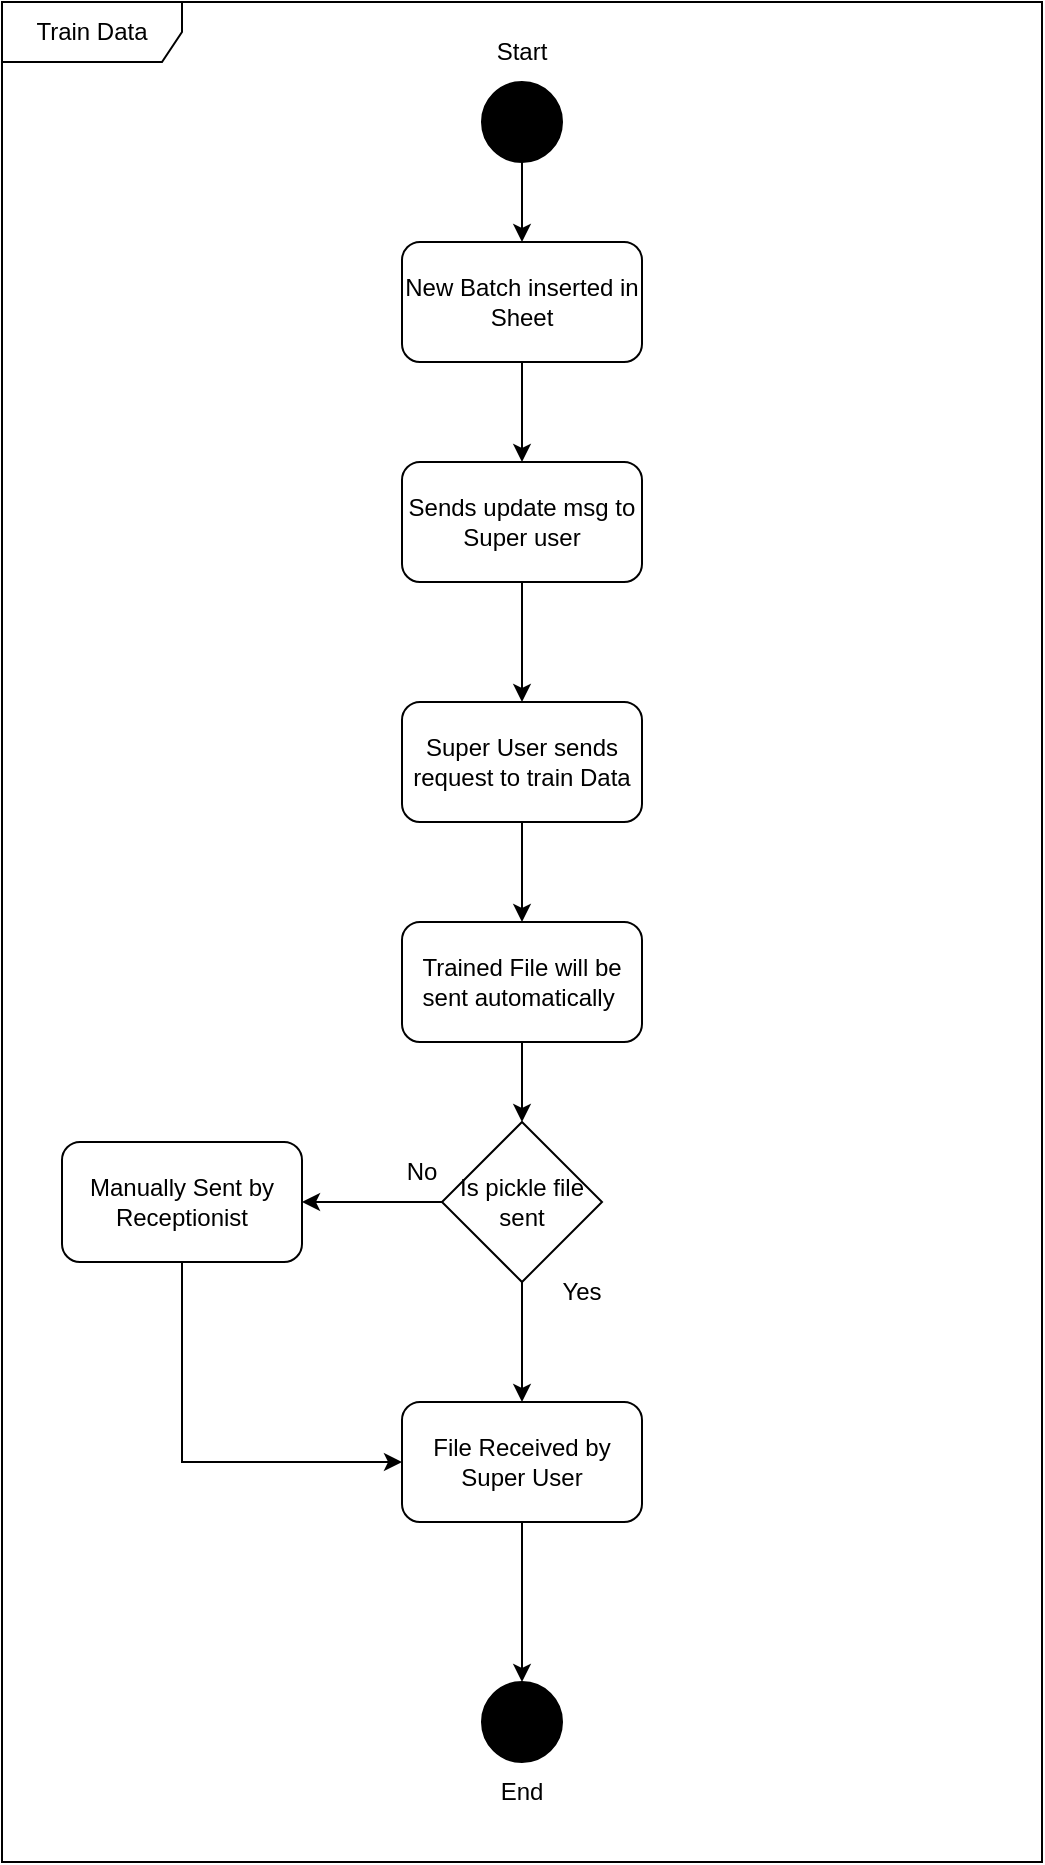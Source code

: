 <mxfile version="20.6.0" type="onedrive"><diagram id="qCj-E8mUj0sUgNuzGcjl" name="Page-1"><mxGraphModel grid="1" page="1" gridSize="10" guides="1" tooltips="1" connect="1" arrows="1" fold="1" pageScale="1" pageWidth="850" pageHeight="1100" math="0" shadow="0"><root><mxCell id="0"/><mxCell id="1" parent="0"/><mxCell id="nz3gRtZa_aRbdhXFevFU-12" style="edgeStyle=orthogonalEdgeStyle;rounded=0;orthogonalLoop=1;jettySize=auto;html=1;entryX=0.5;entryY=0;entryDx=0;entryDy=0;" edge="1" parent="1" source="nz3gRtZa_aRbdhXFevFU-1" target="nz3gRtZa_aRbdhXFevFU-2"><mxGeometry relative="1" as="geometry"/></mxCell><mxCell id="nz3gRtZa_aRbdhXFevFU-1" value="" style="ellipse;whiteSpace=wrap;html=1;aspect=fixed;strokeColor=#000000;fillColor=#000000;" vertex="1" parent="1"><mxGeometry x="400" y="120" width="40" height="40" as="geometry"/></mxCell><mxCell id="nz3gRtZa_aRbdhXFevFU-13" style="edgeStyle=orthogonalEdgeStyle;rounded=0;orthogonalLoop=1;jettySize=auto;html=1;entryX=0.5;entryY=0;entryDx=0;entryDy=0;" edge="1" parent="1" source="nz3gRtZa_aRbdhXFevFU-2" target="nz3gRtZa_aRbdhXFevFU-3"><mxGeometry relative="1" as="geometry"/></mxCell><mxCell id="nz3gRtZa_aRbdhXFevFU-2" value="New Batch inserted in Sheet" style="rounded=1;whiteSpace=wrap;html=1;" vertex="1" parent="1"><mxGeometry x="360" y="200" width="120" height="60" as="geometry"/></mxCell><mxCell id="nz3gRtZa_aRbdhXFevFU-14" style="edgeStyle=orthogonalEdgeStyle;rounded=0;orthogonalLoop=1;jettySize=auto;html=1;entryX=0.5;entryY=0;entryDx=0;entryDy=0;" edge="1" parent="1" source="nz3gRtZa_aRbdhXFevFU-3" target="nz3gRtZa_aRbdhXFevFU-4"><mxGeometry relative="1" as="geometry"/></mxCell><mxCell id="nz3gRtZa_aRbdhXFevFU-3" value="Sends update msg to Super user" style="rounded=1;whiteSpace=wrap;html=1;" vertex="1" parent="1"><mxGeometry x="360" y="310" width="120" height="60" as="geometry"/></mxCell><mxCell id="nz3gRtZa_aRbdhXFevFU-16" style="edgeStyle=orthogonalEdgeStyle;rounded=0;orthogonalLoop=1;jettySize=auto;html=1;entryX=0.5;entryY=0;entryDx=0;entryDy=0;" edge="1" parent="1" source="nz3gRtZa_aRbdhXFevFU-4" target="nz3gRtZa_aRbdhXFevFU-9"><mxGeometry relative="1" as="geometry"/></mxCell><mxCell id="nz3gRtZa_aRbdhXFevFU-4" value="Super User sends request to train Data" style="rounded=1;whiteSpace=wrap;html=1;" vertex="1" parent="1"><mxGeometry x="360" y="430" width="120" height="60" as="geometry"/></mxCell><mxCell id="nz3gRtZa_aRbdhXFevFU-17" style="edgeStyle=orthogonalEdgeStyle;rounded=0;orthogonalLoop=1;jettySize=auto;html=1;entryX=0.5;entryY=0;entryDx=0;entryDy=0;" edge="1" parent="1" source="nz3gRtZa_aRbdhXFevFU-6" target="nz3gRtZa_aRbdhXFevFU-8"><mxGeometry relative="1" as="geometry"/></mxCell><mxCell id="nz3gRtZa_aRbdhXFevFU-19" style="edgeStyle=orthogonalEdgeStyle;rounded=0;orthogonalLoop=1;jettySize=auto;html=1;" edge="1" parent="1" source="nz3gRtZa_aRbdhXFevFU-6" target="nz3gRtZa_aRbdhXFevFU-7"><mxGeometry relative="1" as="geometry"/></mxCell><mxCell id="nz3gRtZa_aRbdhXFevFU-6" value="Is pickle file sent" style="rhombus;whiteSpace=wrap;html=1;" vertex="1" parent="1"><mxGeometry x="380" y="640" width="80" height="80" as="geometry"/></mxCell><mxCell id="nz3gRtZa_aRbdhXFevFU-20" style="edgeStyle=orthogonalEdgeStyle;rounded=0;orthogonalLoop=1;jettySize=auto;html=1;entryX=0;entryY=0.5;entryDx=0;entryDy=0;" edge="1" parent="1" source="nz3gRtZa_aRbdhXFevFU-7" target="nz3gRtZa_aRbdhXFevFU-8"><mxGeometry relative="1" as="geometry"><Array as="points"><mxPoint x="250" y="810"/></Array></mxGeometry></mxCell><mxCell id="nz3gRtZa_aRbdhXFevFU-7" value="Manually Sent by Receptionist" style="rounded=1;whiteSpace=wrap;html=1;" vertex="1" parent="1"><mxGeometry x="190" y="650" width="120" height="60" as="geometry"/></mxCell><mxCell id="nz3gRtZa_aRbdhXFevFU-18" style="edgeStyle=orthogonalEdgeStyle;rounded=0;orthogonalLoop=1;jettySize=auto;html=1;entryX=0.5;entryY=0;entryDx=0;entryDy=0;" edge="1" parent="1" source="nz3gRtZa_aRbdhXFevFU-8" target="nz3gRtZa_aRbdhXFevFU-10"><mxGeometry relative="1" as="geometry"/></mxCell><mxCell id="nz3gRtZa_aRbdhXFevFU-8" value="File Received by Super User" style="rounded=1;whiteSpace=wrap;html=1;" vertex="1" parent="1"><mxGeometry x="360" y="780" width="120" height="60" as="geometry"/></mxCell><mxCell id="nz3gRtZa_aRbdhXFevFU-15" style="edgeStyle=orthogonalEdgeStyle;rounded=0;orthogonalLoop=1;jettySize=auto;html=1;entryX=0.5;entryY=0;entryDx=0;entryDy=0;" edge="1" parent="1" source="nz3gRtZa_aRbdhXFevFU-9" target="nz3gRtZa_aRbdhXFevFU-6"><mxGeometry relative="1" as="geometry"/></mxCell><mxCell id="nz3gRtZa_aRbdhXFevFU-9" value="Trained File will be sent automatically&amp;nbsp;" style="rounded=1;whiteSpace=wrap;html=1;" vertex="1" parent="1"><mxGeometry x="360" y="540" width="120" height="60" as="geometry"/></mxCell><mxCell id="nz3gRtZa_aRbdhXFevFU-10" value="" style="ellipse;whiteSpace=wrap;html=1;aspect=fixed;fillColor=#000000;" vertex="1" parent="1"><mxGeometry x="400" y="920" width="40" height="40" as="geometry"/></mxCell><mxCell id="nz3gRtZa_aRbdhXFevFU-21" value="Yes" style="text;html=1;strokeColor=none;fillColor=none;align=center;verticalAlign=middle;whiteSpace=wrap;rounded=0;" vertex="1" parent="1"><mxGeometry x="420" y="710" width="60" height="30" as="geometry"/></mxCell><mxCell id="nz3gRtZa_aRbdhXFevFU-22" value="No" style="text;html=1;strokeColor=none;fillColor=none;align=center;verticalAlign=middle;whiteSpace=wrap;rounded=0;" vertex="1" parent="1"><mxGeometry x="340" y="650" width="60" height="30" as="geometry"/></mxCell><mxCell id="nz3gRtZa_aRbdhXFevFU-23" style="edgeStyle=orthogonalEdgeStyle;rounded=0;orthogonalLoop=1;jettySize=auto;html=1;exitX=0.5;exitY=1;exitDx=0;exitDy=0;" edge="1" parent="1" source="nz3gRtZa_aRbdhXFevFU-21" target="nz3gRtZa_aRbdhXFevFU-21"><mxGeometry relative="1" as="geometry"/></mxCell><mxCell id="nz3gRtZa_aRbdhXFevFU-24" value="Start" style="text;html=1;strokeColor=none;fillColor=none;align=center;verticalAlign=middle;whiteSpace=wrap;rounded=0;" vertex="1" parent="1"><mxGeometry x="390" y="90" width="60" height="30" as="geometry"/></mxCell><mxCell id="nz3gRtZa_aRbdhXFevFU-25" value="End" style="text;html=1;strokeColor=none;fillColor=none;align=center;verticalAlign=middle;whiteSpace=wrap;rounded=0;" vertex="1" parent="1"><mxGeometry x="390" y="960" width="60" height="30" as="geometry"/></mxCell><mxCell id="6K6oF8ksA-sVQ9f7CnS0-1" value="Train Data" style="shape=umlFrame;whiteSpace=wrap;html=1;width=90;height=30;" vertex="1" parent="1"><mxGeometry x="160" y="80" width="520" height="930" as="geometry"/></mxCell></root></mxGraphModel></diagram></mxfile>
